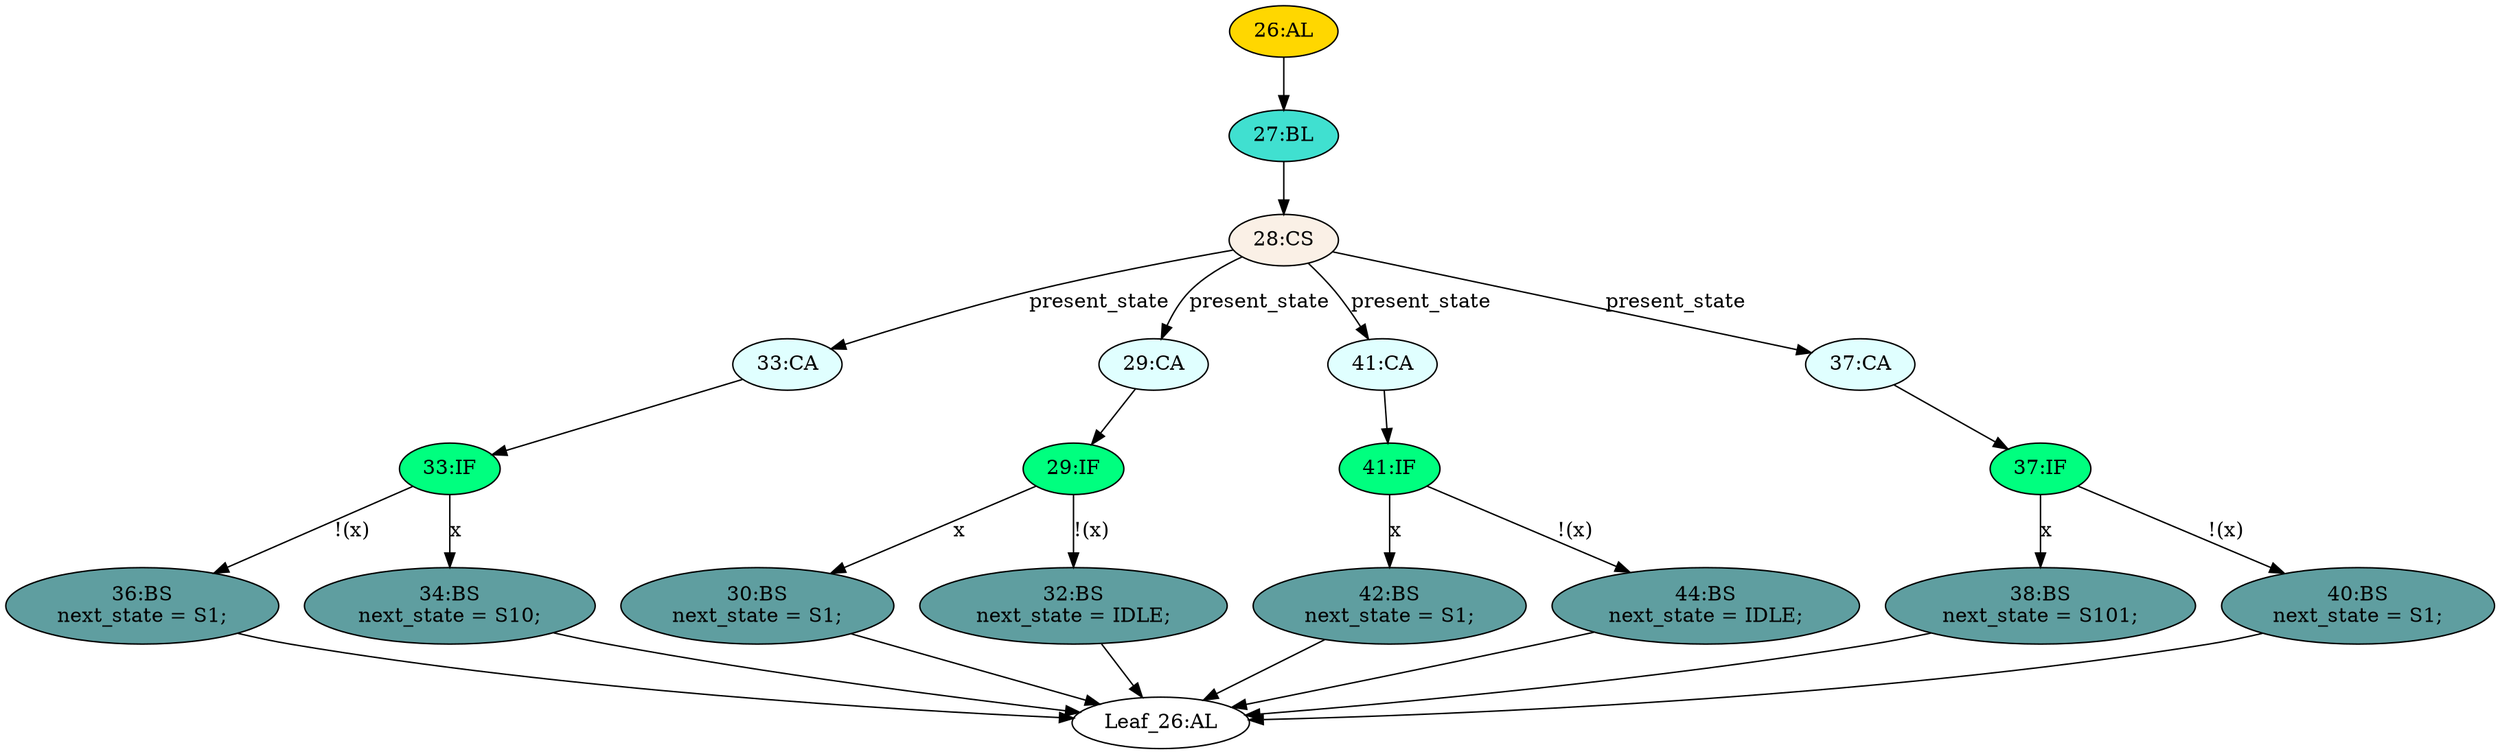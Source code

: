 strict digraph "" {
	node [label="\N"];
	"42:BS"	[ast="<pyverilog.vparser.ast.BlockingSubstitution object at 0x7fb310eff210>",
		fillcolor=cadetblue,
		label="42:BS
next_state = S1;",
		statements="[<pyverilog.vparser.ast.BlockingSubstitution object at 0x7fb310eff210>]",
		style=filled,
		typ=BlockingSubstitution];
	"Leaf_26:AL"	[def_var="['next_state']",
		label="Leaf_26:AL"];
	"42:BS" -> "Leaf_26:AL"	[cond="[]",
		lineno=None];
	"36:BS"	[ast="<pyverilog.vparser.ast.BlockingSubstitution object at 0x7fb310eff690>",
		fillcolor=cadetblue,
		label="36:BS
next_state = S1;",
		statements="[<pyverilog.vparser.ast.BlockingSubstitution object at 0x7fb310eff690>]",
		style=filled,
		typ=BlockingSubstitution];
	"36:BS" -> "Leaf_26:AL"	[cond="[]",
		lineno=None];
	"26:AL"	[ast="<pyverilog.vparser.ast.Always object at 0x7fb310eff810>",
		clk_sens=False,
		fillcolor=gold,
		label="26:AL",
		sens="['present_state', 'x']",
		statements="[]",
		style=filled,
		typ=Always,
		use_var="['x', 'present_state']"];
	"27:BL"	[ast="<pyverilog.vparser.ast.Block object at 0x7fb310eff9d0>",
		fillcolor=turquoise,
		label="27:BL",
		statements="[]",
		style=filled,
		typ=Block];
	"26:AL" -> "27:BL"	[cond="[]",
		lineno=None];
	"29:IF"	[ast="<pyverilog.vparser.ast.IfStatement object at 0x7fb310effb50>",
		fillcolor=springgreen,
		label="29:IF",
		statements="[]",
		style=filled,
		typ=IfStatement];
	"30:BS"	[ast="<pyverilog.vparser.ast.BlockingSubstitution object at 0x7fb310effd50>",
		fillcolor=cadetblue,
		label="30:BS
next_state = S1;",
		statements="[<pyverilog.vparser.ast.BlockingSubstitution object at 0x7fb310effd50>]",
		style=filled,
		typ=BlockingSubstitution];
	"29:IF" -> "30:BS"	[cond="['x']",
		label=x,
		lineno=29];
	"32:BS"	[ast="<pyverilog.vparser.ast.BlockingSubstitution object at 0x7fb310effbd0>",
		fillcolor=cadetblue,
		label="32:BS
next_state = IDLE;",
		statements="[<pyverilog.vparser.ast.BlockingSubstitution object at 0x7fb310effbd0>]",
		style=filled,
		typ=BlockingSubstitution];
	"29:IF" -> "32:BS"	[cond="['x']",
		label="!(x)",
		lineno=29];
	"37:IF"	[ast="<pyverilog.vparser.ast.IfStatement object at 0x7fb31079c1d0>",
		fillcolor=springgreen,
		label="37:IF",
		statements="[]",
		style=filled,
		typ=IfStatement];
	"38:BS"	[ast="<pyverilog.vparser.ast.BlockingSubstitution object at 0x7fb31079c350>",
		fillcolor=cadetblue,
		label="38:BS
next_state = S101;",
		statements="[<pyverilog.vparser.ast.BlockingSubstitution object at 0x7fb31079c350>]",
		style=filled,
		typ=BlockingSubstitution];
	"37:IF" -> "38:BS"	[cond="['x']",
		label=x,
		lineno=37];
	"40:BS"	[ast="<pyverilog.vparser.ast.BlockingSubstitution object at 0x7fb31079c210>",
		fillcolor=cadetblue,
		label="40:BS
next_state = S1;",
		statements="[<pyverilog.vparser.ast.BlockingSubstitution object at 0x7fb31079c210>]",
		style=filled,
		typ=BlockingSubstitution];
	"37:IF" -> "40:BS"	[cond="['x']",
		label="!(x)",
		lineno=37];
	"33:CA"	[ast="<pyverilog.vparser.ast.Case object at 0x7fb310effed0>",
		fillcolor=lightcyan,
		label="33:CA",
		statements="[]",
		style=filled,
		typ=Case];
	"33:IF"	[ast="<pyverilog.vparser.ast.IfStatement object at 0x7fb310efff50>",
		fillcolor=springgreen,
		label="33:IF",
		statements="[]",
		style=filled,
		typ=IfStatement];
	"33:CA" -> "33:IF"	[cond="[]",
		lineno=None];
	"33:IF" -> "36:BS"	[cond="['x']",
		label="!(x)",
		lineno=33];
	"34:BS"	[ast="<pyverilog.vparser.ast.BlockingSubstitution object at 0x7fb310efff90>",
		fillcolor=cadetblue,
		label="34:BS
next_state = S10;",
		statements="[<pyverilog.vparser.ast.BlockingSubstitution object at 0x7fb310efff90>]",
		style=filled,
		typ=BlockingSubstitution];
	"33:IF" -> "34:BS"	[cond="['x']",
		label=x,
		lineno=33];
	"38:BS" -> "Leaf_26:AL"	[cond="[]",
		lineno=None];
	"28:CS"	[ast="<pyverilog.vparser.ast.CaseStatement object at 0x7fb310effa10>",
		fillcolor=linen,
		label="28:CS",
		statements="[]",
		style=filled,
		typ=CaseStatement];
	"28:CS" -> "33:CA"	[cond="['present_state']",
		label=present_state,
		lineno=28];
	"29:CA"	[ast="<pyverilog.vparser.ast.Case object at 0x7fb310effad0>",
		fillcolor=lightcyan,
		label="29:CA",
		statements="[]",
		style=filled,
		typ=Case];
	"28:CS" -> "29:CA"	[cond="['present_state']",
		label=present_state,
		lineno=28];
	"41:CA"	[ast="<pyverilog.vparser.ast.Case object at 0x7fb31079c4d0>",
		fillcolor=lightcyan,
		label="41:CA",
		statements="[]",
		style=filled,
		typ=Case];
	"28:CS" -> "41:CA"	[cond="['present_state']",
		label=present_state,
		lineno=28];
	"37:CA"	[ast="<pyverilog.vparser.ast.Case object at 0x7fb31079c150>",
		fillcolor=lightcyan,
		label="37:CA",
		statements="[]",
		style=filled,
		typ=Case];
	"28:CS" -> "37:CA"	[cond="['present_state']",
		label=present_state,
		lineno=28];
	"27:BL" -> "28:CS"	[cond="[]",
		lineno=None];
	"30:BS" -> "Leaf_26:AL"	[cond="[]",
		lineno=None];
	"29:CA" -> "29:IF"	[cond="[]",
		lineno=None];
	"34:BS" -> "Leaf_26:AL"	[cond="[]",
		lineno=None];
	"41:IF"	[ast="<pyverilog.vparser.ast.IfStatement object at 0x7fb31079c550>",
		fillcolor=springgreen,
		label="41:IF",
		statements="[]",
		style=filled,
		typ=IfStatement];
	"41:CA" -> "41:IF"	[cond="[]",
		lineno=None];
	"41:IF" -> "42:BS"	[cond="['x']",
		label=x,
		lineno=41];
	"44:BS"	[ast="<pyverilog.vparser.ast.BlockingSubstitution object at 0x7fb31079c590>",
		fillcolor=cadetblue,
		label="44:BS
next_state = IDLE;",
		statements="[<pyverilog.vparser.ast.BlockingSubstitution object at 0x7fb31079c590>]",
		style=filled,
		typ=BlockingSubstitution];
	"41:IF" -> "44:BS"	[cond="['x']",
		label="!(x)",
		lineno=41];
	"44:BS" -> "Leaf_26:AL"	[cond="[]",
		lineno=None];
	"32:BS" -> "Leaf_26:AL"	[cond="[]",
		lineno=None];
	"37:CA" -> "37:IF"	[cond="[]",
		lineno=None];
	"40:BS" -> "Leaf_26:AL"	[cond="[]",
		lineno=None];
}

